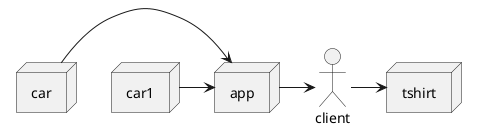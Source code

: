 @startuml
actor client
node app
node car
node car1
node tshirt


car -> app
car1 -> app
app -> client
client -> tshirt
@enduml